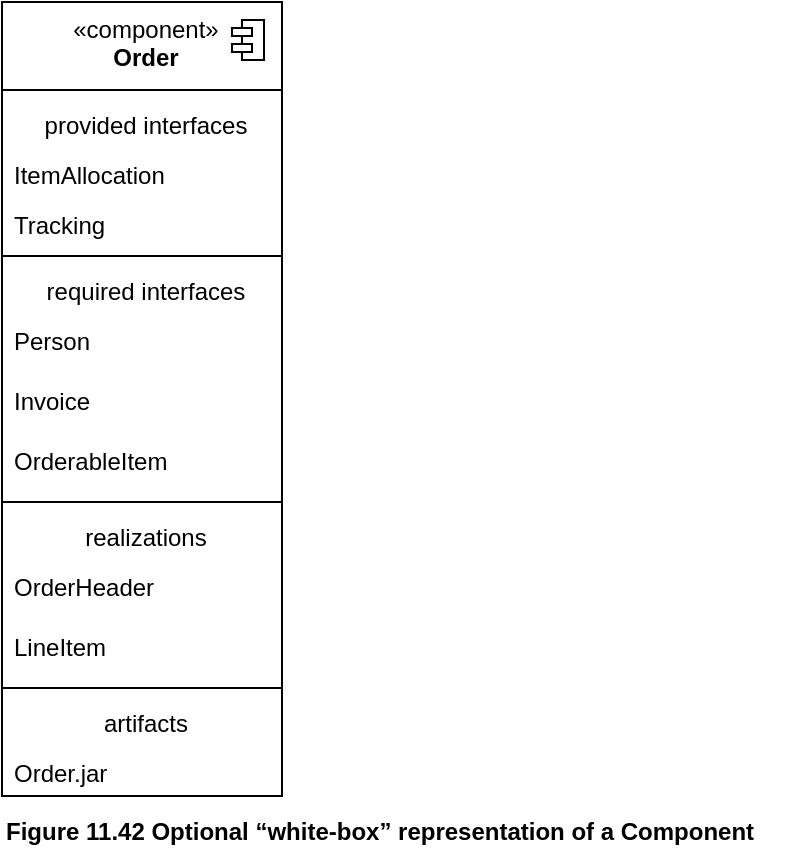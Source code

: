 <mxfile version="21.6.5" type="device">
  <diagram name="Page-1" id="B8p4t9NwwOlelqAimQG9">
    <mxGraphModel dx="880" dy="545" grid="1" gridSize="10" guides="1" tooltips="1" connect="1" arrows="1" fold="1" page="1" pageScale="1" pageWidth="1169" pageHeight="827" math="0" shadow="0">
      <root>
        <mxCell id="0" />
        <mxCell id="1" parent="0" />
        <mxCell id="Jzyfdq1x0chhFwk6kIdJ-1" value="" style="fontStyle=1;align=center;verticalAlign=top;childLayout=stackLayout;horizontal=1;horizontalStack=0;resizeParent=1;resizeParentMax=0;resizeLast=0;marginBottom=0;" vertex="1" parent="1">
          <mxGeometry x="40" y="40" width="140" height="397" as="geometry" />
        </mxCell>
        <mxCell id="Jzyfdq1x0chhFwk6kIdJ-2" value="«component»&lt;br&gt;&lt;b&gt;Order&lt;/b&gt;" style="html=1;align=center;spacingLeft=4;verticalAlign=top;strokeColor=none;fillColor=none;whiteSpace=wrap;" vertex="1" parent="Jzyfdq1x0chhFwk6kIdJ-1">
          <mxGeometry width="140" height="40" as="geometry" />
        </mxCell>
        <mxCell id="Jzyfdq1x0chhFwk6kIdJ-3" value="" style="shape=module;jettyWidth=10;jettyHeight=4;" vertex="1" parent="Jzyfdq1x0chhFwk6kIdJ-2">
          <mxGeometry x="1" width="16" height="20" relative="1" as="geometry">
            <mxPoint x="-25" y="9" as="offset" />
          </mxGeometry>
        </mxCell>
        <mxCell id="Jzyfdq1x0chhFwk6kIdJ-4" value="" style="line;strokeWidth=1;fillColor=none;align=left;verticalAlign=middle;spacingTop=-1;spacingLeft=3;spacingRight=3;rotatable=0;labelPosition=right;points=[];portConstraint=eastwest;" vertex="1" parent="Jzyfdq1x0chhFwk6kIdJ-1">
          <mxGeometry y="40" width="140" height="8" as="geometry" />
        </mxCell>
        <mxCell id="Jzyfdq1x0chhFwk6kIdJ-5" value="provided interfaces" style="html=1;align=center;spacingLeft=4;verticalAlign=top;strokeColor=none;fillColor=none;whiteSpace=wrap;" vertex="1" parent="Jzyfdq1x0chhFwk6kIdJ-1">
          <mxGeometry y="48" width="140" height="25" as="geometry" />
        </mxCell>
        <mxCell id="Jzyfdq1x0chhFwk6kIdJ-6" value="ItemAllocation" style="html=1;align=left;spacingLeft=4;verticalAlign=top;strokeColor=none;fillColor=none;whiteSpace=wrap;" vertex="1" parent="Jzyfdq1x0chhFwk6kIdJ-1">
          <mxGeometry y="73" width="140" height="25" as="geometry" />
        </mxCell>
        <mxCell id="Jzyfdq1x0chhFwk6kIdJ-7" value="Tracking" style="html=1;align=left;spacingLeft=4;verticalAlign=top;strokeColor=none;fillColor=none;whiteSpace=wrap;" vertex="1" parent="Jzyfdq1x0chhFwk6kIdJ-1">
          <mxGeometry y="98" width="140" height="25" as="geometry" />
        </mxCell>
        <mxCell id="Jzyfdq1x0chhFwk6kIdJ-8" value="" style="line;strokeWidth=1;fillColor=none;align=left;verticalAlign=middle;spacingTop=-1;spacingLeft=3;spacingRight=3;rotatable=0;labelPosition=right;points=[];portConstraint=eastwest;" vertex="1" parent="Jzyfdq1x0chhFwk6kIdJ-1">
          <mxGeometry y="123" width="140" height="8" as="geometry" />
        </mxCell>
        <mxCell id="Jzyfdq1x0chhFwk6kIdJ-9" value="required interfaces" style="html=1;align=center;spacingLeft=4;verticalAlign=top;strokeColor=none;fillColor=none;whiteSpace=wrap;" vertex="1" parent="Jzyfdq1x0chhFwk6kIdJ-1">
          <mxGeometry y="131" width="140" height="25" as="geometry" />
        </mxCell>
        <mxCell id="Jzyfdq1x0chhFwk6kIdJ-10" value="Person" style="html=1;align=left;spacingLeft=4;verticalAlign=top;strokeColor=none;fillColor=none;whiteSpace=wrap;" vertex="1" parent="Jzyfdq1x0chhFwk6kIdJ-1">
          <mxGeometry y="156" width="140" height="30" as="geometry" />
        </mxCell>
        <mxCell id="Jzyfdq1x0chhFwk6kIdJ-11" value="Invoice" style="html=1;align=left;spacingLeft=4;verticalAlign=top;strokeColor=none;fillColor=none;whiteSpace=wrap;" vertex="1" parent="Jzyfdq1x0chhFwk6kIdJ-1">
          <mxGeometry y="186" width="140" height="30" as="geometry" />
        </mxCell>
        <mxCell id="Jzyfdq1x0chhFwk6kIdJ-12" value="OrderableItem" style="html=1;align=left;spacingLeft=4;verticalAlign=top;strokeColor=none;fillColor=none;whiteSpace=wrap;" vertex="1" parent="Jzyfdq1x0chhFwk6kIdJ-1">
          <mxGeometry y="216" width="140" height="30" as="geometry" />
        </mxCell>
        <mxCell id="Jzyfdq1x0chhFwk6kIdJ-15" value="" style="line;strokeWidth=1;fillColor=none;align=left;verticalAlign=middle;spacingTop=-1;spacingLeft=3;spacingRight=3;rotatable=0;labelPosition=right;points=[];portConstraint=eastwest;" vertex="1" parent="Jzyfdq1x0chhFwk6kIdJ-1">
          <mxGeometry y="246" width="140" height="8" as="geometry" />
        </mxCell>
        <mxCell id="Jzyfdq1x0chhFwk6kIdJ-16" value="realizations" style="html=1;align=center;spacingLeft=4;verticalAlign=top;strokeColor=none;fillColor=none;whiteSpace=wrap;" vertex="1" parent="Jzyfdq1x0chhFwk6kIdJ-1">
          <mxGeometry y="254" width="140" height="25" as="geometry" />
        </mxCell>
        <mxCell id="Jzyfdq1x0chhFwk6kIdJ-31" value="OrderHeader" style="html=1;align=left;spacingLeft=4;verticalAlign=top;strokeColor=none;fillColor=none;whiteSpace=wrap;" vertex="1" parent="Jzyfdq1x0chhFwk6kIdJ-1">
          <mxGeometry y="279" width="140" height="30" as="geometry" />
        </mxCell>
        <mxCell id="Jzyfdq1x0chhFwk6kIdJ-32" value="LineItem" style="html=1;align=left;spacingLeft=4;verticalAlign=top;strokeColor=none;fillColor=none;whiteSpace=wrap;" vertex="1" parent="Jzyfdq1x0chhFwk6kIdJ-1">
          <mxGeometry y="309" width="140" height="30" as="geometry" />
        </mxCell>
        <mxCell id="Jzyfdq1x0chhFwk6kIdJ-33" value="" style="line;strokeWidth=1;fillColor=none;align=left;verticalAlign=middle;spacingTop=-1;spacingLeft=3;spacingRight=3;rotatable=0;labelPosition=right;points=[];portConstraint=eastwest;" vertex="1" parent="Jzyfdq1x0chhFwk6kIdJ-1">
          <mxGeometry y="339" width="140" height="8" as="geometry" />
        </mxCell>
        <mxCell id="Jzyfdq1x0chhFwk6kIdJ-69" value="artifacts" style="html=1;align=center;spacingLeft=4;verticalAlign=top;strokeColor=none;fillColor=none;whiteSpace=wrap;" vertex="1" parent="Jzyfdq1x0chhFwk6kIdJ-1">
          <mxGeometry y="347" width="140" height="25" as="geometry" />
        </mxCell>
        <mxCell id="Jzyfdq1x0chhFwk6kIdJ-106" value="Order.jar" style="html=1;align=left;spacingLeft=4;verticalAlign=top;strokeColor=none;fillColor=none;whiteSpace=wrap;" vertex="1" parent="Jzyfdq1x0chhFwk6kIdJ-1">
          <mxGeometry y="372" width="140" height="25" as="geometry" />
        </mxCell>
        <mxCell id="Jzyfdq1x0chhFwk6kIdJ-13" value="&lt;b&gt;Figure 11.42 Optional “white-box” representation of a Component&lt;/b&gt;" style="text;html=1;align=left;verticalAlign=middle;resizable=0;points=[];autosize=1;strokeColor=none;fillColor=none;" vertex="1" parent="1">
          <mxGeometry x="40" y="440" width="400" height="30" as="geometry" />
        </mxCell>
      </root>
    </mxGraphModel>
  </diagram>
</mxfile>
